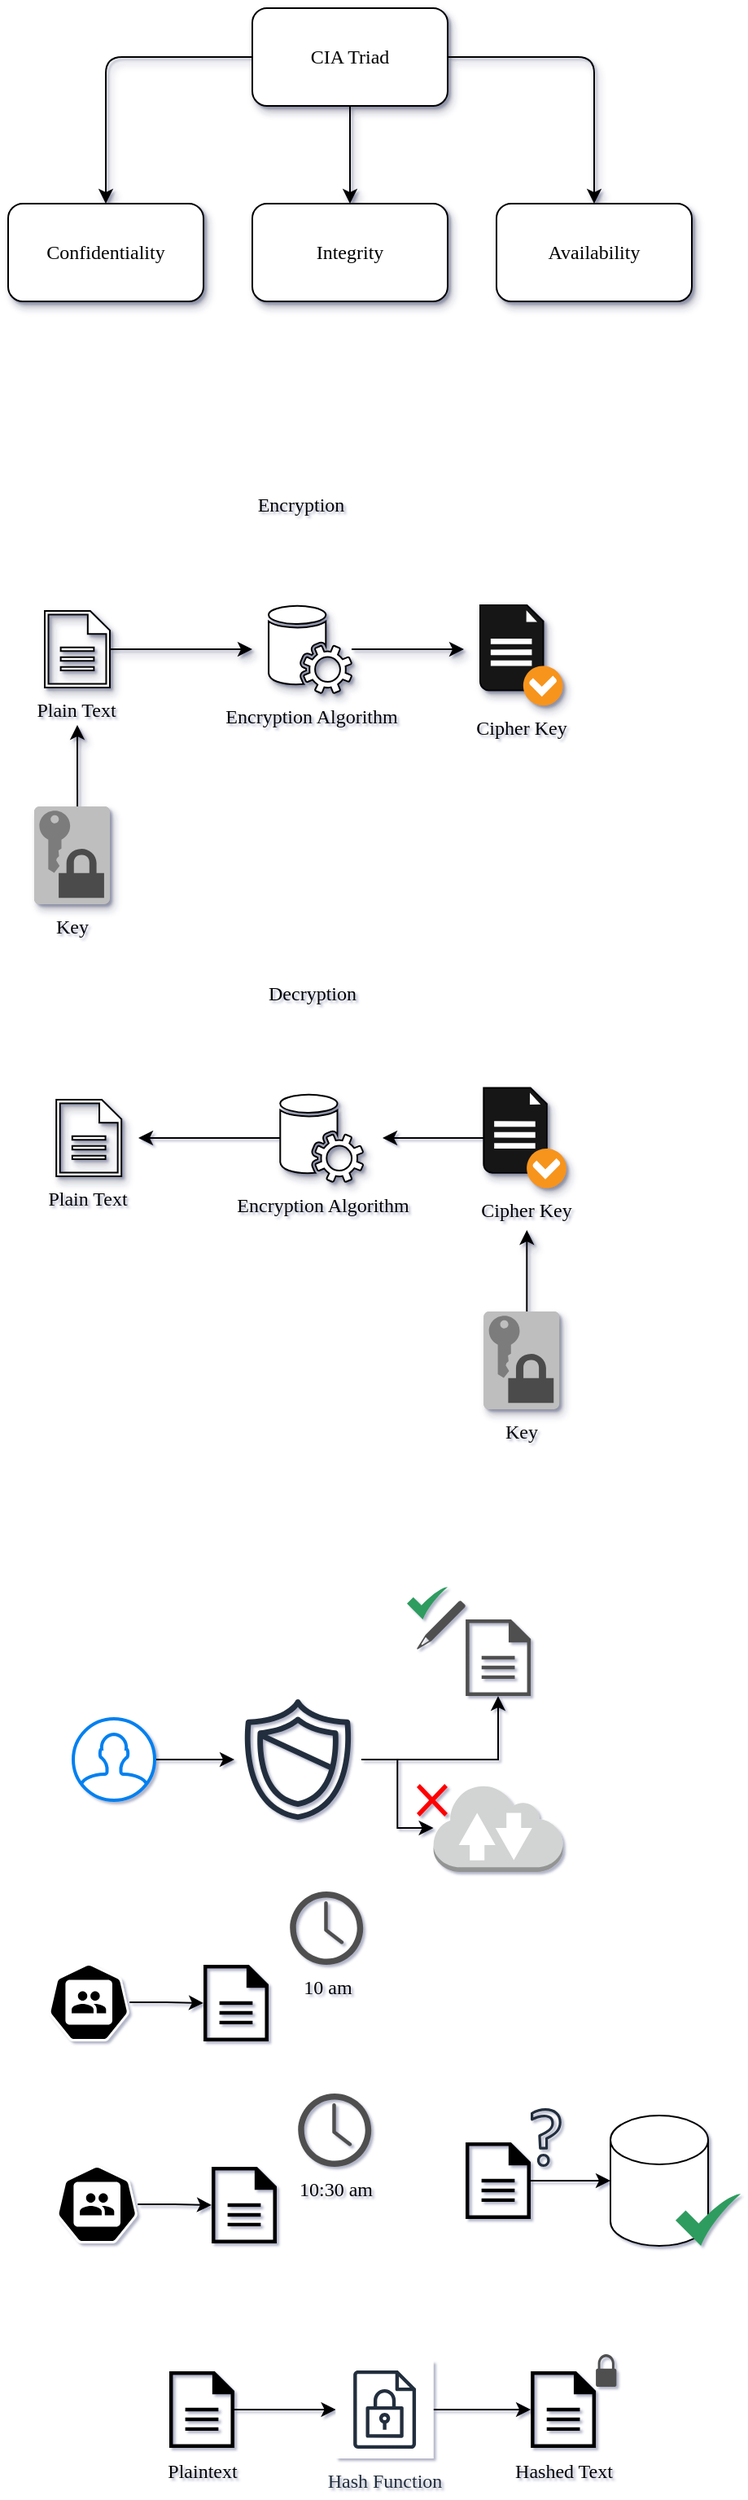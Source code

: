 <mxfile version="24.4.8" type="github">
  <diagram name="Page-1" id="icNIoHToMT_jVfy2pEq0">
    <mxGraphModel dx="551" dy="762" grid="1" gridSize="10" guides="1" tooltips="1" connect="1" arrows="1" fold="1" page="1" pageScale="1" pageWidth="850" pageHeight="1100" background="none" math="0" shadow="1">
      <root>
        <mxCell id="0" />
        <mxCell id="1" parent="0" />
        <mxCell id="zpUPX1-AgP3qRpEjRh1N-8" value="" style="edgeStyle=orthogonalEdgeStyle;rounded=1;hachureGap=4;orthogonalLoop=1;jettySize=auto;html=1;fontFamily=Architects Daughter;fontSource=https%3A%2F%2Ffonts.googleapis.com%2Fcss%3Ffamily%3DArchitects%2BDaughter;labelBackgroundColor=none;fontColor=default;shadow=1;" edge="1" parent="1" source="zpUPX1-AgP3qRpEjRh1N-5" target="zpUPX1-AgP3qRpEjRh1N-7">
          <mxGeometry relative="1" as="geometry" />
        </mxCell>
        <mxCell id="zpUPX1-AgP3qRpEjRh1N-10" value="" style="edgeStyle=orthogonalEdgeStyle;rounded=1;hachureGap=4;orthogonalLoop=1;jettySize=auto;html=1;fontFamily=Architects Daughter;fontSource=https%3A%2F%2Ffonts.googleapis.com%2Fcss%3Ffamily%3DArchitects%2BDaughter;labelBackgroundColor=none;fontColor=default;shadow=1;" edge="1" parent="1" source="zpUPX1-AgP3qRpEjRh1N-5" target="zpUPX1-AgP3qRpEjRh1N-9">
          <mxGeometry relative="1" as="geometry" />
        </mxCell>
        <mxCell id="zpUPX1-AgP3qRpEjRh1N-12" value="" style="edgeStyle=orthogonalEdgeStyle;rounded=1;hachureGap=4;orthogonalLoop=1;jettySize=auto;html=1;fontFamily=Architects Daughter;fontSource=https%3A%2F%2Ffonts.googleapis.com%2Fcss%3Ffamily%3DArchitects%2BDaughter;labelBackgroundColor=none;fontColor=default;shadow=1;" edge="1" parent="1" source="zpUPX1-AgP3qRpEjRh1N-5" target="zpUPX1-AgP3qRpEjRh1N-11">
          <mxGeometry relative="1" as="geometry" />
        </mxCell>
        <mxCell id="zpUPX1-AgP3qRpEjRh1N-5" value="CIA Triad" style="rounded=1;whiteSpace=wrap;html=1;hachureGap=4;fontFamily=JetBrains Mono;labelBackgroundColor=none;shadow=1;" vertex="1" parent="1">
          <mxGeometry x="390" y="260" width="120" height="60" as="geometry" />
        </mxCell>
        <mxCell id="zpUPX1-AgP3qRpEjRh1N-7" value="Confidentiality" style="rounded=1;whiteSpace=wrap;html=1;hachureGap=4;fontFamily=JetBrains Mono;labelBackgroundColor=none;shadow=1;" vertex="1" parent="1">
          <mxGeometry x="240" y="380" width="120" height="60" as="geometry" />
        </mxCell>
        <mxCell id="zpUPX1-AgP3qRpEjRh1N-9" value="Integrity" style="rounded=1;whiteSpace=wrap;html=1;hachureGap=4;fontFamily=JetBrains Mono;labelBackgroundColor=none;shadow=1;" vertex="1" parent="1">
          <mxGeometry x="390" y="380" width="120" height="60" as="geometry" />
        </mxCell>
        <mxCell id="zpUPX1-AgP3qRpEjRh1N-11" value="Availability" style="rounded=1;whiteSpace=wrap;html=1;hachureGap=4;fontFamily=JetBrains Mono;labelBackgroundColor=none;shadow=1;" vertex="1" parent="1">
          <mxGeometry x="540" y="380" width="120" height="60" as="geometry" />
        </mxCell>
        <mxCell id="zpUPX1-AgP3qRpEjRh1N-20" style="edgeStyle=orthogonalEdgeStyle;rounded=0;orthogonalLoop=1;jettySize=auto;html=1;shadow=1;backgroundOutline=0;labelBackgroundColor=none;textShadow=1;" edge="1" parent="1">
          <mxGeometry relative="1" as="geometry">
            <mxPoint x="282.5" y="700" as="targetPoint" />
            <mxPoint x="282.52" y="750" as="sourcePoint" />
          </mxGeometry>
        </mxCell>
        <mxCell id="zpUPX1-AgP3qRpEjRh1N-24" style="edgeStyle=orthogonalEdgeStyle;rounded=0;orthogonalLoop=1;jettySize=auto;html=1;shadow=1;backgroundOutline=0;labelBackgroundColor=none;textShadow=1;" edge="1" parent="1" source="zpUPX1-AgP3qRpEjRh1N-15">
          <mxGeometry relative="1" as="geometry">
            <mxPoint x="390" y="653.5" as="targetPoint" />
          </mxGeometry>
        </mxCell>
        <mxCell id="zpUPX1-AgP3qRpEjRh1N-15" value="&lt;font face=&quot;JetBrains Mono&quot;&gt;Plain Text&amp;nbsp;&lt;/font&gt;" style="sketch=0;pointerEvents=1;shadow=1;dashed=0;html=1;labelPosition=center;verticalLabelPosition=bottom;verticalAlign=top;outlineConnect=0;align=center;shape=mxgraph.office.concepts.document;backgroundOutline=0;labelBackgroundColor=none;" vertex="1" parent="1">
          <mxGeometry x="262.5" y="630" width="40" height="47" as="geometry" />
        </mxCell>
        <mxCell id="zpUPX1-AgP3qRpEjRh1N-21" style="edgeStyle=orthogonalEdgeStyle;rounded=0;orthogonalLoop=1;jettySize=auto;html=1;shadow=1;backgroundOutline=0;labelBackgroundColor=none;textShadow=1;" edge="1" parent="1" source="zpUPX1-AgP3qRpEjRh1N-18">
          <mxGeometry relative="1" as="geometry">
            <mxPoint x="520" y="653.5" as="targetPoint" />
          </mxGeometry>
        </mxCell>
        <mxCell id="zpUPX1-AgP3qRpEjRh1N-18" value="&lt;font face=&quot;JetBrains Mono&quot;&gt;Encryption Algorithm&lt;/font&gt;" style="sketch=0;pointerEvents=1;shadow=1;dashed=0;html=1;labelPosition=center;verticalLabelPosition=bottom;verticalAlign=top;outlineConnect=0;align=center;shape=mxgraph.office.services.central_management_service;backgroundOutline=0;labelBackgroundColor=none;" vertex="1" parent="1">
          <mxGeometry x="400" y="626.5" width="51" height="54" as="geometry" />
        </mxCell>
        <mxCell id="zpUPX1-AgP3qRpEjRh1N-22" value="&lt;font face=&quot;JetBrains Mono&quot;&gt;Key&lt;/font&gt;" style="outlineConnect=0;dashed=0;verticalLabelPosition=bottom;verticalAlign=top;align=center;html=1;shape=mxgraph.aws3.data_encryption_key;fillColor=#7D7C7C;gradientColor=none;shadow=1;backgroundOutline=0;labelBackgroundColor=none;" vertex="1" parent="1">
          <mxGeometry x="256" y="750" width="46.5" height="60" as="geometry" />
        </mxCell>
        <mxCell id="zpUPX1-AgP3qRpEjRh1N-23" value="&lt;font face=&quot;JetBrains Mono&quot;&gt;Cipher Key&lt;/font&gt;" style="shadow=1;dashed=0;html=1;labelPosition=center;verticalLabelPosition=bottom;verticalAlign=top;align=center;outlineConnect=0;shape=mxgraph.veeam.checked_doc;fillStyle=auto;fillColor=#191919;backgroundOutline=0;labelBackgroundColor=none;" vertex="1" parent="1">
          <mxGeometry x="530" y="626.5" width="50.8" height="61.6" as="geometry" />
        </mxCell>
        <mxCell id="zpUPX1-AgP3qRpEjRh1N-25" value="&lt;font face=&quot;JetBrains Mono&quot;&gt;Encryption&lt;/font&gt;" style="text;html=1;align=center;verticalAlign=middle;whiteSpace=wrap;rounded=0;shadow=1;backgroundOutline=0;labelBackgroundColor=none;" vertex="1" parent="1">
          <mxGeometry x="390" y="550" width="60" height="30" as="geometry" />
        </mxCell>
        <mxCell id="zpUPX1-AgP3qRpEjRh1N-26" style="edgeStyle=orthogonalEdgeStyle;rounded=0;orthogonalLoop=1;jettySize=auto;html=1;shadow=1;backgroundOutline=0;labelBackgroundColor=none;textShadow=1;" edge="1" parent="1">
          <mxGeometry relative="1" as="geometry">
            <mxPoint x="558.65" y="1010" as="targetPoint" />
            <mxPoint x="558.67" y="1060" as="sourcePoint" />
          </mxGeometry>
        </mxCell>
        <mxCell id="zpUPX1-AgP3qRpEjRh1N-28" value="&lt;font face=&quot;JetBrains Mono&quot;&gt;Plain Text&amp;nbsp;&lt;/font&gt;" style="sketch=0;pointerEvents=1;shadow=1;dashed=0;html=1;labelPosition=center;verticalLabelPosition=bottom;verticalAlign=top;outlineConnect=0;align=center;shape=mxgraph.office.concepts.document;backgroundOutline=0;labelBackgroundColor=none;" vertex="1" parent="1">
          <mxGeometry x="269.6" y="930" width="40" height="47" as="geometry" />
        </mxCell>
        <mxCell id="zpUPX1-AgP3qRpEjRh1N-35" style="edgeStyle=orthogonalEdgeStyle;rounded=0;orthogonalLoop=1;jettySize=auto;html=1;" edge="1" parent="1" source="zpUPX1-AgP3qRpEjRh1N-30">
          <mxGeometry relative="1" as="geometry">
            <mxPoint x="320" y="953.5" as="targetPoint" />
          </mxGeometry>
        </mxCell>
        <mxCell id="zpUPX1-AgP3qRpEjRh1N-30" value="&lt;font face=&quot;JetBrains Mono&quot;&gt;Encryption Algorithm&lt;/font&gt;" style="sketch=0;pointerEvents=1;shadow=1;dashed=0;html=1;labelPosition=center;verticalLabelPosition=bottom;verticalAlign=top;outlineConnect=0;align=center;shape=mxgraph.office.services.central_management_service;backgroundOutline=0;labelBackgroundColor=none;" vertex="1" parent="1">
          <mxGeometry x="407.1" y="926.5" width="51" height="54" as="geometry" />
        </mxCell>
        <mxCell id="zpUPX1-AgP3qRpEjRh1N-31" value="&lt;font face=&quot;JetBrains Mono&quot;&gt;Key&lt;/font&gt;" style="outlineConnect=0;dashed=0;verticalLabelPosition=bottom;verticalAlign=top;align=center;html=1;shape=mxgraph.aws3.data_encryption_key;fillColor=#7D7C7C;gradientColor=none;shadow=1;backgroundOutline=0;labelBackgroundColor=none;" vertex="1" parent="1">
          <mxGeometry x="532.15" y="1060" width="46.5" height="60" as="geometry" />
        </mxCell>
        <mxCell id="zpUPX1-AgP3qRpEjRh1N-36" style="edgeStyle=orthogonalEdgeStyle;rounded=0;orthogonalLoop=1;jettySize=auto;html=1;" edge="1" parent="1" source="zpUPX1-AgP3qRpEjRh1N-32">
          <mxGeometry relative="1" as="geometry">
            <mxPoint x="470" y="953.5" as="targetPoint" />
          </mxGeometry>
        </mxCell>
        <mxCell id="zpUPX1-AgP3qRpEjRh1N-32" value="&lt;font face=&quot;JetBrains Mono&quot;&gt;Cipher Key&lt;/font&gt;" style="shadow=1;dashed=0;html=1;labelPosition=center;verticalLabelPosition=bottom;verticalAlign=top;align=center;outlineConnect=0;shape=mxgraph.veeam.checked_doc;fillStyle=auto;fillColor=#191919;backgroundOutline=0;labelBackgroundColor=none;" vertex="1" parent="1">
          <mxGeometry x="532.15" y="922.7" width="50.8" height="61.6" as="geometry" />
        </mxCell>
        <mxCell id="zpUPX1-AgP3qRpEjRh1N-33" value="&lt;font face=&quot;JetBrains Mono&quot;&gt;Decryption&lt;/font&gt;" style="text;html=1;align=center;verticalAlign=middle;whiteSpace=wrap;rounded=0;shadow=1;backgroundOutline=0;labelBackgroundColor=none;" vertex="1" parent="1">
          <mxGeometry x="397.1" y="850" width="60" height="30" as="geometry" />
        </mxCell>
        <mxCell id="zpUPX1-AgP3qRpEjRh1N-46" style="edgeStyle=orthogonalEdgeStyle;rounded=0;orthogonalLoop=1;jettySize=auto;html=1;" edge="1" parent="1" source="zpUPX1-AgP3qRpEjRh1N-37" target="zpUPX1-AgP3qRpEjRh1N-38">
          <mxGeometry relative="1" as="geometry" />
        </mxCell>
        <mxCell id="zpUPX1-AgP3qRpEjRh1N-37" value="" style="html=1;verticalLabelPosition=bottom;align=center;labelBackgroundColor=#ffffff;verticalAlign=top;strokeWidth=2;strokeColor=#0080F0;shadow=0;dashed=0;shape=mxgraph.ios7.icons.user;" vertex="1" parent="1">
          <mxGeometry x="280" y="1310" width="50" height="50" as="geometry" />
        </mxCell>
        <mxCell id="zpUPX1-AgP3qRpEjRh1N-41" style="edgeStyle=orthogonalEdgeStyle;rounded=0;orthogonalLoop=1;jettySize=auto;html=1;" edge="1" parent="1" source="zpUPX1-AgP3qRpEjRh1N-38" target="zpUPX1-AgP3qRpEjRh1N-40">
          <mxGeometry relative="1" as="geometry" />
        </mxCell>
        <mxCell id="zpUPX1-AgP3qRpEjRh1N-42" style="edgeStyle=orthogonalEdgeStyle;rounded=0;orthogonalLoop=1;jettySize=auto;html=1;" edge="1" parent="1" source="zpUPX1-AgP3qRpEjRh1N-38" target="zpUPX1-AgP3qRpEjRh1N-39">
          <mxGeometry relative="1" as="geometry" />
        </mxCell>
        <mxCell id="zpUPX1-AgP3qRpEjRh1N-38" value="" style="sketch=0;outlineConnect=0;fontColor=#232F3E;gradientColor=none;fillColor=#232F3D;strokeColor=none;dashed=0;verticalLabelPosition=bottom;verticalAlign=top;align=center;html=1;fontSize=12;fontStyle=0;aspect=fixed;pointerEvents=1;shape=mxgraph.aws4.shield2;" vertex="1" parent="1">
          <mxGeometry x="379" y="1296" width="78" height="78" as="geometry" />
        </mxCell>
        <mxCell id="zpUPX1-AgP3qRpEjRh1N-39" value="" style="sketch=0;pointerEvents=1;shadow=0;dashed=0;html=1;strokeColor=none;fillColor=#505050;labelPosition=center;verticalLabelPosition=bottom;verticalAlign=top;outlineConnect=0;align=center;shape=mxgraph.office.concepts.document;" vertex="1" parent="1">
          <mxGeometry x="521.05" y="1249" width="40" height="47" as="geometry" />
        </mxCell>
        <mxCell id="zpUPX1-AgP3qRpEjRh1N-40" value="" style="outlineConnect=0;dashed=0;verticalLabelPosition=bottom;verticalAlign=top;align=center;html=1;shape=mxgraph.aws3.internet_2;fillColor=#D2D3D3;gradientColor=none;" vertex="1" parent="1">
          <mxGeometry x="501.3" y="1350" width="79.5" height="54" as="geometry" />
        </mxCell>
        <mxCell id="zpUPX1-AgP3qRpEjRh1N-44" value="" style="sketch=0;html=1;aspect=fixed;strokeColor=none;shadow=0;align=center;fillColor=#2D9C5E;verticalAlign=top;labelPosition=center;verticalLabelPosition=bottom;shape=mxgraph.gcp2.check" vertex="1" parent="1">
          <mxGeometry x="485" y="1229" width="25" height="20" as="geometry" />
        </mxCell>
        <mxCell id="zpUPX1-AgP3qRpEjRh1N-45" value="" style="shape=mxgraph.mockup.markup.redX;fillColor=#ff0000;html=1;shadow=0;whiteSpace=wrap;strokeColor=none;" vertex="1" parent="1">
          <mxGeometry x="491" y="1350" width="19" height="20" as="geometry" />
        </mxCell>
        <mxCell id="zpUPX1-AgP3qRpEjRh1N-47" value="" style="sketch=0;pointerEvents=1;shadow=0;dashed=0;html=1;strokeColor=none;fillColor=#505050;labelPosition=center;verticalLabelPosition=bottom;verticalAlign=top;outlineConnect=0;align=center;shape=mxgraph.office.concepts.writing_pencil;" vertex="1" parent="1">
          <mxGeometry x="491" y="1237.5" width="30" height="30" as="geometry" />
        </mxCell>
        <mxCell id="zpUPX1-AgP3qRpEjRh1N-50" style="edgeStyle=orthogonalEdgeStyle;rounded=0;orthogonalLoop=1;jettySize=auto;html=1;" edge="1" parent="1" source="zpUPX1-AgP3qRpEjRh1N-48" target="zpUPX1-AgP3qRpEjRh1N-49">
          <mxGeometry relative="1" as="geometry" />
        </mxCell>
        <mxCell id="zpUPX1-AgP3qRpEjRh1N-48" value="" style="aspect=fixed;sketch=0;html=1;dashed=0;whitespace=wrap;verticalLabelPosition=bottom;verticalAlign=top;fillColor=#000000;strokeColor=#ffffff;points=[[0.005,0.63,0],[0.1,0.2,0],[0.9,0.2,0],[0.5,0,0],[0.995,0.63,0],[0.72,0.99,0],[0.5,1,0],[0.28,0.99,0]];shape=mxgraph.kubernetes.icon2;prIcon=group" vertex="1" parent="1">
          <mxGeometry x="264.6" y="1460" width="50" height="48" as="geometry" />
        </mxCell>
        <mxCell id="zpUPX1-AgP3qRpEjRh1N-49" value="" style="sketch=0;pointerEvents=1;shadow=0;dashed=0;html=1;strokeColor=none;fillColor=#000000;labelPosition=center;verticalLabelPosition=bottom;verticalAlign=top;outlineConnect=0;align=center;shape=mxgraph.office.concepts.document;" vertex="1" parent="1">
          <mxGeometry x="360.0" y="1461" width="40" height="47" as="geometry" />
        </mxCell>
        <mxCell id="zpUPX1-AgP3qRpEjRh1N-51" value="&lt;font face=&quot;JetBrains Mono&quot;&gt;10 am&lt;/font&gt;" style="sketch=0;pointerEvents=1;shadow=0;dashed=0;html=1;strokeColor=none;fillColor=#505050;labelPosition=center;verticalLabelPosition=bottom;verticalAlign=top;outlineConnect=0;align=center;shape=mxgraph.office.concepts.clock;" vertex="1" parent="1">
          <mxGeometry x="413.1" y="1416" width="45" height="45" as="geometry" />
        </mxCell>
        <mxCell id="zpUPX1-AgP3qRpEjRh1N-52" style="edgeStyle=orthogonalEdgeStyle;rounded=0;orthogonalLoop=1;jettySize=auto;html=1;" edge="1" parent="1" source="zpUPX1-AgP3qRpEjRh1N-53" target="zpUPX1-AgP3qRpEjRh1N-54">
          <mxGeometry relative="1" as="geometry" />
        </mxCell>
        <mxCell id="zpUPX1-AgP3qRpEjRh1N-53" value="" style="aspect=fixed;sketch=0;html=1;dashed=0;whitespace=wrap;verticalLabelPosition=bottom;verticalAlign=top;fillColor=#000000;strokeColor=#ffffff;points=[[0.005,0.63,0],[0.1,0.2,0],[0.9,0.2,0],[0.5,0,0],[0.995,0.63,0],[0.72,0.99,0],[0.5,1,0],[0.28,0.99,0]];shape=mxgraph.kubernetes.icon2;prIcon=group" vertex="1" parent="1">
          <mxGeometry x="269.6" y="1584" width="50" height="48" as="geometry" />
        </mxCell>
        <mxCell id="zpUPX1-AgP3qRpEjRh1N-54" value="" style="sketch=0;pointerEvents=1;shadow=0;dashed=0;html=1;strokeColor=none;fillColor=#000000;labelPosition=center;verticalLabelPosition=bottom;verticalAlign=top;outlineConnect=0;align=center;shape=mxgraph.office.concepts.document;" vertex="1" parent="1">
          <mxGeometry x="365.0" y="1585" width="40" height="47" as="geometry" />
        </mxCell>
        <mxCell id="zpUPX1-AgP3qRpEjRh1N-55" value="&lt;font face=&quot;JetBrains Mono&quot;&gt;10:30 am&lt;/font&gt;" style="sketch=0;pointerEvents=1;shadow=0;dashed=0;html=1;strokeColor=none;fillColor=#505050;labelPosition=center;verticalLabelPosition=bottom;verticalAlign=top;outlineConnect=0;align=center;shape=mxgraph.office.concepts.clock;" vertex="1" parent="1">
          <mxGeometry x="418.1" y="1540" width="45" height="45" as="geometry" />
        </mxCell>
        <mxCell id="zpUPX1-AgP3qRpEjRh1N-60" value="" style="edgeStyle=orthogonalEdgeStyle;rounded=0;orthogonalLoop=1;jettySize=auto;html=1;" edge="1" parent="1" source="zpUPX1-AgP3qRpEjRh1N-57" target="zpUPX1-AgP3qRpEjRh1N-58">
          <mxGeometry relative="1" as="geometry" />
        </mxCell>
        <mxCell id="zpUPX1-AgP3qRpEjRh1N-57" value="" style="sketch=0;pointerEvents=1;shadow=0;dashed=0;html=1;strokeColor=none;fillColor=#000000;labelPosition=center;verticalLabelPosition=bottom;verticalAlign=top;outlineConnect=0;align=center;shape=mxgraph.office.concepts.document;" vertex="1" parent="1">
          <mxGeometry x="521" y="1570" width="40" height="47" as="geometry" />
        </mxCell>
        <mxCell id="zpUPX1-AgP3qRpEjRh1N-58" value="" style="shape=cylinder3;whiteSpace=wrap;html=1;boundedLbl=1;backgroundOutline=1;size=15;" vertex="1" parent="1">
          <mxGeometry x="610" y="1553.5" width="60" height="80" as="geometry" />
        </mxCell>
        <mxCell id="zpUPX1-AgP3qRpEjRh1N-61" value="" style="sketch=0;html=1;aspect=fixed;strokeColor=none;shadow=0;align=center;fillColor=#2D9C5E;verticalAlign=top;labelPosition=center;verticalLabelPosition=bottom;shape=mxgraph.gcp2.check" vertex="1" parent="1">
          <mxGeometry x="650" y="1601.5" width="40" height="32" as="geometry" />
        </mxCell>
        <mxCell id="zpUPX1-AgP3qRpEjRh1N-62" value="" style="sketch=0;outlineConnect=0;fontColor=#232F3E;gradientColor=none;fillColor=#232F3D;strokeColor=none;dashed=0;verticalLabelPosition=bottom;verticalAlign=top;align=center;html=1;fontSize=12;fontStyle=0;aspect=fixed;pointerEvents=1;shape=mxgraph.aws4.question;" vertex="1" parent="1">
          <mxGeometry x="561" y="1549" width="18.92" height="36" as="geometry" />
        </mxCell>
        <mxCell id="zpUPX1-AgP3qRpEjRh1N-66" value="" style="edgeStyle=orthogonalEdgeStyle;rounded=0;orthogonalLoop=1;jettySize=auto;html=1;" edge="1" parent="1" source="zpUPX1-AgP3qRpEjRh1N-63" target="zpUPX1-AgP3qRpEjRh1N-64">
          <mxGeometry relative="1" as="geometry" />
        </mxCell>
        <mxCell id="zpUPX1-AgP3qRpEjRh1N-63" value="Plaintext" style="sketch=0;pointerEvents=1;shadow=0;dashed=0;html=1;strokeColor=none;fillColor=#000000;labelPosition=center;verticalLabelPosition=bottom;verticalAlign=top;outlineConnect=0;align=center;shape=mxgraph.office.concepts.document;fontFamily=JetBrains Mono;" vertex="1" parent="1">
          <mxGeometry x="339" y="1710.5" width="40" height="47" as="geometry" />
        </mxCell>
        <mxCell id="zpUPX1-AgP3qRpEjRh1N-67" value="" style="edgeStyle=orthogonalEdgeStyle;rounded=0;orthogonalLoop=1;jettySize=auto;html=1;" edge="1" parent="1" source="zpUPX1-AgP3qRpEjRh1N-64" target="zpUPX1-AgP3qRpEjRh1N-65">
          <mxGeometry relative="1" as="geometry" />
        </mxCell>
        <mxCell id="zpUPX1-AgP3qRpEjRh1N-64" value="Hash Function" style="sketch=0;outlineConnect=0;fontColor=#232F3E;gradientColor=none;strokeColor=#232F3E;fillColor=#ffffff;dashed=0;verticalLabelPosition=bottom;verticalAlign=top;align=center;html=1;fontSize=12;fontStyle=0;aspect=fixed;shape=mxgraph.aws4.resourceIcon;resIcon=mxgraph.aws4.encrypted_data;fontFamily=JetBrains Mono;" vertex="1" parent="1">
          <mxGeometry x="441.3" y="1704" width="60" height="60" as="geometry" />
        </mxCell>
        <mxCell id="zpUPX1-AgP3qRpEjRh1N-65" value="Hashed Text" style="sketch=0;pointerEvents=1;shadow=0;dashed=0;html=1;strokeColor=none;fillColor=#000000;labelPosition=center;verticalLabelPosition=bottom;verticalAlign=top;outlineConnect=0;align=center;shape=mxgraph.office.concepts.document;fontFamily=JetBrains Mono;" vertex="1" parent="1">
          <mxGeometry x="561.05" y="1710.5" width="40" height="47" as="geometry" />
        </mxCell>
        <mxCell id="zpUPX1-AgP3qRpEjRh1N-68" value="" style="sketch=0;pointerEvents=1;shadow=0;dashed=0;html=1;strokeColor=none;fillColor=#505050;labelPosition=center;verticalLabelPosition=bottom;verticalAlign=top;outlineConnect=0;align=center;shape=mxgraph.office.security.lock_protected;" vertex="1" parent="1">
          <mxGeometry x="601.05" y="1700" width="12.63" height="20" as="geometry" />
        </mxCell>
      </root>
    </mxGraphModel>
  </diagram>
</mxfile>
